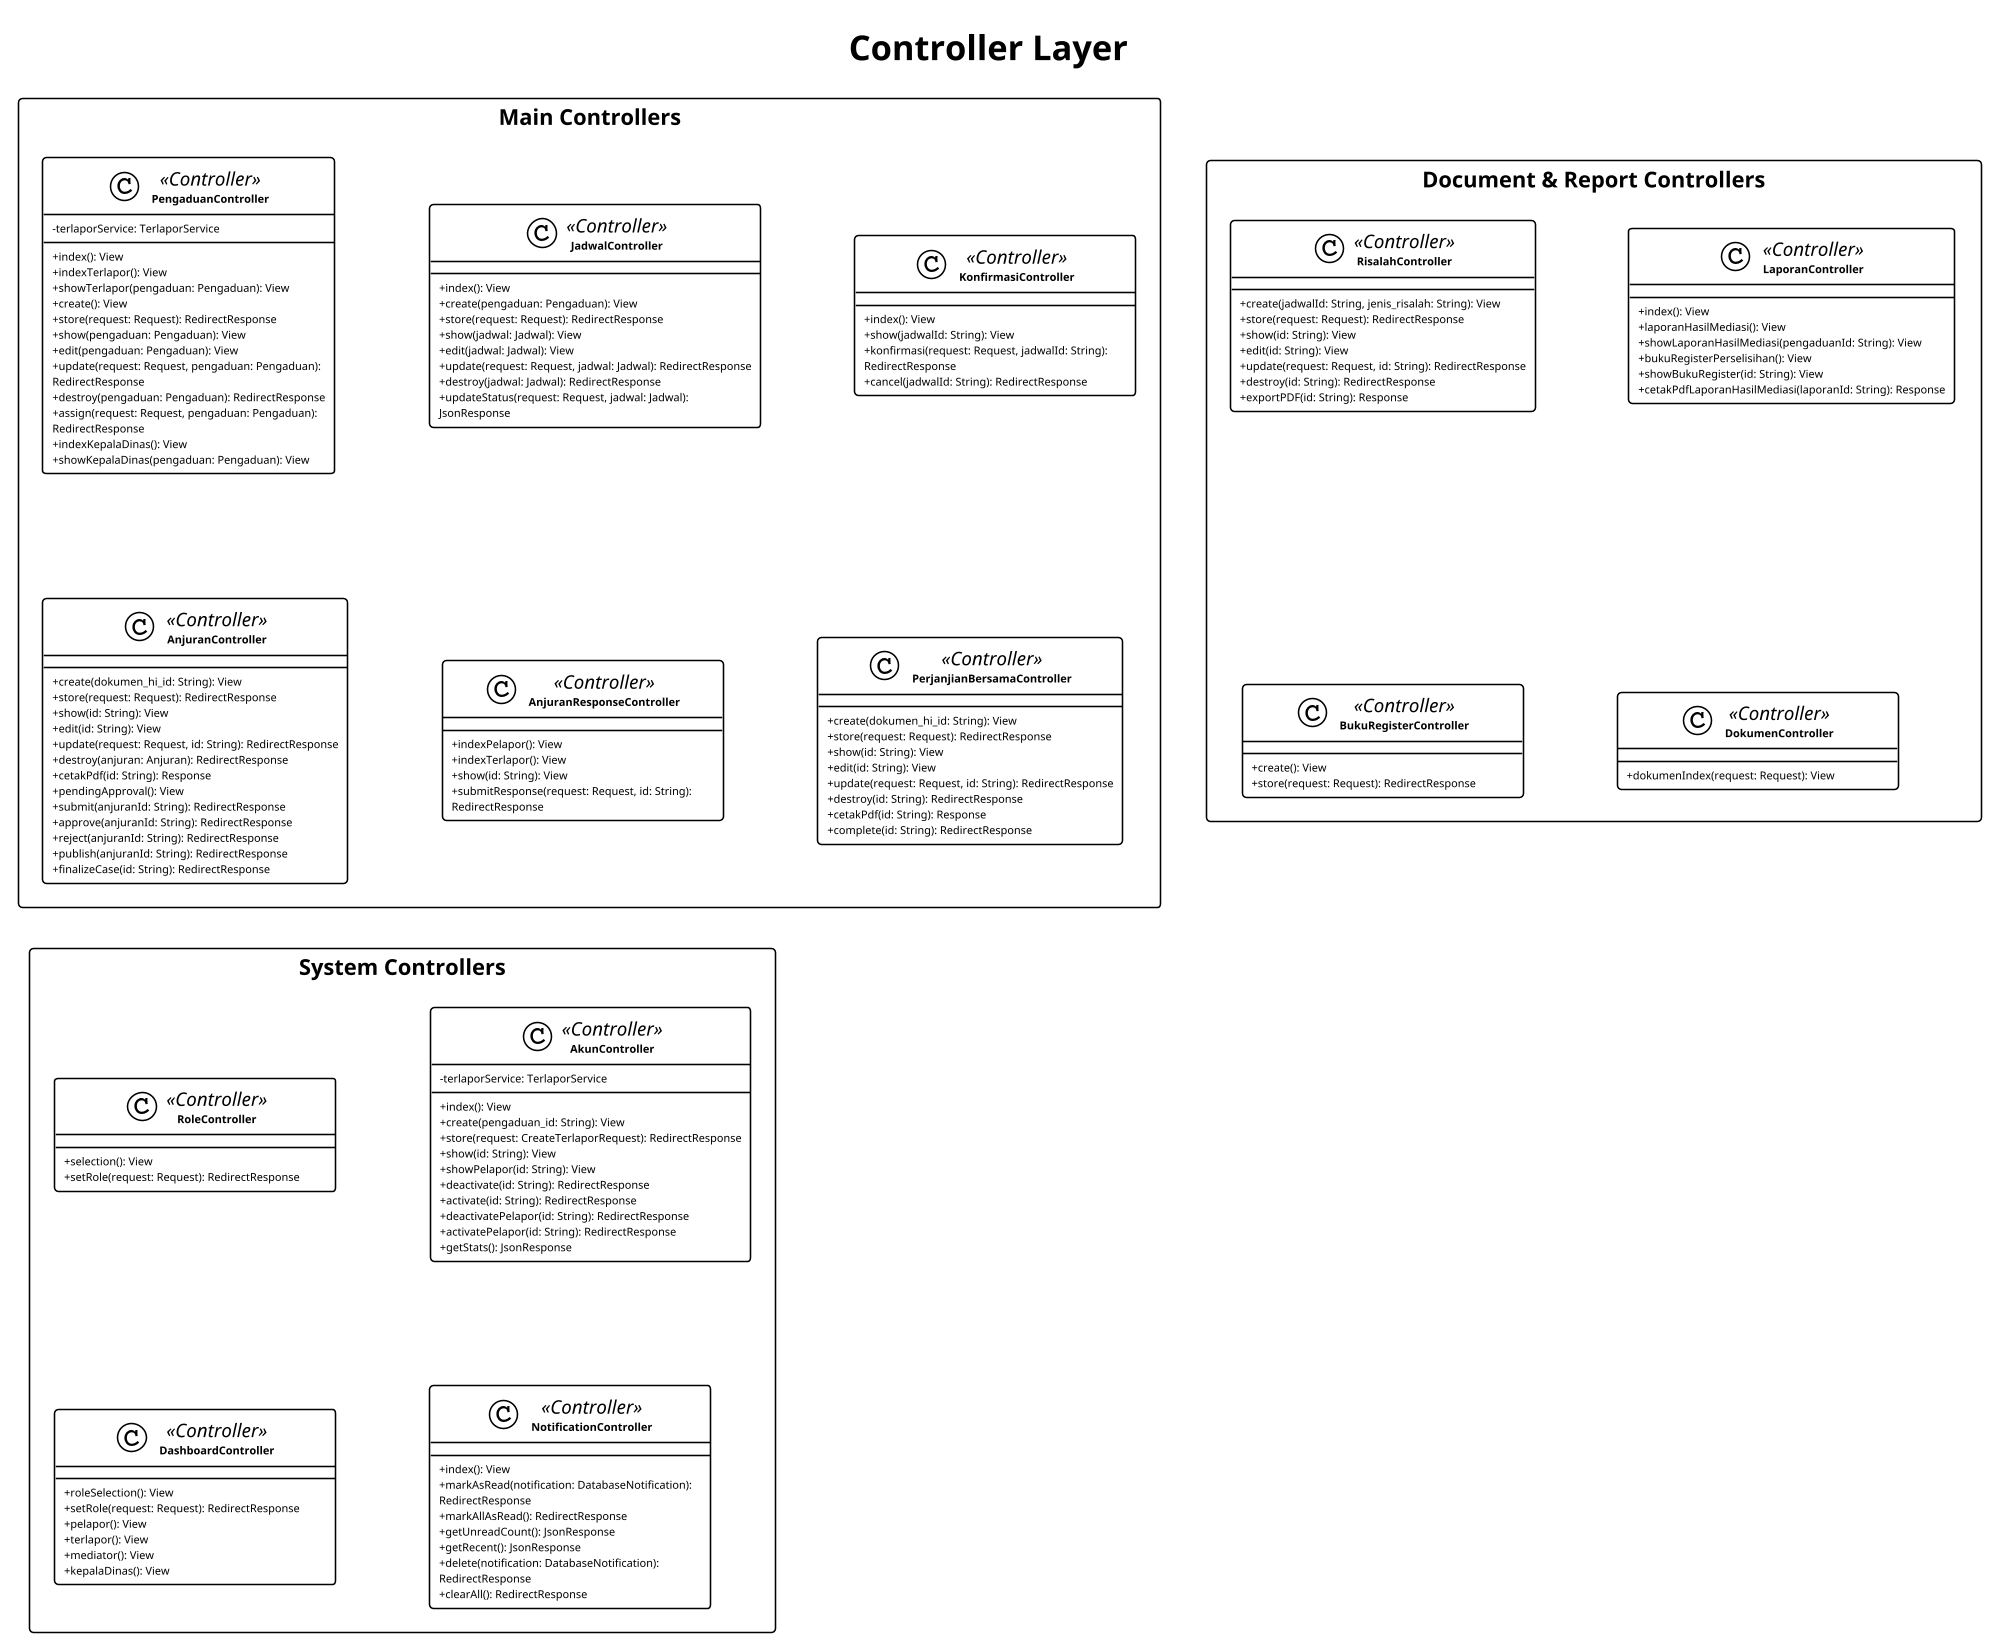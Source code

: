 @startuml SIPPPHI_Controllers

!theme plain
skinparam classAttributeIconSize 0
skinparam classFontStyle bold

' === KONFIGURASI UKURAN CANVAS ===
skinparam dpi 150
skinparam minClassWidth 180
skinparam maxMessageSize 80
skinparam wrapWidth 200
skinparam pageMargin 15
skinparam classFontSize 8
skinparam classAttributeFontSize 7

' === LAYOUT ===
skinparam packageStyle rectangle
skinparam linetype ortho
skinparam nodesep 60
skinparam ranksep 80

title Controller Layer

package "Main Controllers" {
    class PengaduanController <<Controller>> {
        - terlaporService: TerlaporService
        --
        + index(): View
        + indexTerlapor(): View
        + showTerlapor(pengaduan: Pengaduan): View
        + create(): View
        + store(request: Request): RedirectResponse
        + show(pengaduan: Pengaduan): View
        + edit(pengaduan: Pengaduan): View
        + update(request: Request, pengaduan: Pengaduan): RedirectResponse
        + destroy(pengaduan: Pengaduan): RedirectResponse
        + assign(request: Request, pengaduan: Pengaduan): RedirectResponse
        + indexKepalaDinas(): View
        + showKepalaDinas(pengaduan: Pengaduan): View
    }
    
    class JadwalController <<Controller>> {
        + index(): View
        + create(pengaduan: Pengaduan): View
        + store(request: Request): RedirectResponse
        + show(jadwal: Jadwal): View
        + edit(jadwal: Jadwal): View
        + update(request: Request, jadwal: Jadwal): RedirectResponse
        + destroy(jadwal: Jadwal): RedirectResponse
        + updateStatus(request: Request, jadwal: Jadwal): JsonResponse
    }
    
    class KonfirmasiController <<Controller>> {
        + index(): View
        + show(jadwalId: String): View
        + konfirmasi(request: Request, jadwalId: String): RedirectResponse
        + cancel(jadwalId: String): RedirectResponse
    }
    
    class AnjuranController <<Controller>> {
        + create(dokumen_hi_id: String): View
        + store(request: Request): RedirectResponse
        + show(id: String): View
        + edit(id: String): View
        + update(request: Request, id: String): RedirectResponse
        + destroy(anjuran: Anjuran): RedirectResponse
        + cetakPdf(id: String): Response    
        + pendingApproval(): View
        + submit(anjuranId: String): RedirectResponse
        + approve(anjuranId: String): RedirectResponse
        + reject(anjuranId: String): RedirectResponse
        + publish(anjuranId: String): RedirectResponse
        + finalizeCase(id: String): RedirectResponse
    }
    
    class AnjuranResponseController <<Controller>> {
        + indexPelapor(): View
        + indexTerlapor(): View
        + show(id: String): View
        + submitResponse(request: Request, id: String): RedirectResponse
    }
    
    class PerjanjianBersamaController <<Controller>> {
        + create(dokumen_hi_id: String): View
        + store(request: Request): RedirectResponse
        + show(id: String): View
        + edit(id: String): View
        + update(request: Request, id: String): RedirectResponse
        + destroy(id: String): RedirectResponse
        + cetakPdf(id: String): Response
        + complete(id: String): RedirectResponse
    }
}

package "Document & Report Controllers" {
    class RisalahController <<Controller>> {
        + create(jadwalId: String, jenis_risalah: String): View
        + store(request: Request): RedirectResponse
        + show(id: String): View
        + edit(id: String): View
        + update(request: Request, id: String): RedirectResponse
        + destroy(id: String): RedirectResponse
        + exportPDF(id: String): Response
    }
    
    class LaporanController <<Controller>> {
        + index(): View
        + laporanHasilMediasi(): View
        + showLaporanHasilMediasi(pengaduanId: String): View
        + bukuRegisterPerselisihan(): View
        + showBukuRegister(id: String): View
        + cetakPdfLaporanHasilMediasi(laporanId: String): Response
    }
    
    class BukuRegisterController <<Controller>> {
        + create(): View
        + store(request: Request): RedirectResponse
    }
    
    class DokumenController <<Controller>> {
        + dokumenIndex(request: Request): View
    }
}

package "System Controllers" {
    class RoleController <<Controller>> {
        + selection(): View
        + setRole(request: Request): RedirectResponse
    }
    
    class AkunController <<Controller>> {
        - terlaporService: TerlaporService
        --
        + index(): View
        + create(pengaduan_id: String): View
        + store(request: CreateTerlaporRequest): RedirectResponse
        + show(id: String): View
        + showPelapor(id: String): View
        + deactivate(id: String): RedirectResponse
        + activate(id: String): RedirectResponse
        + deactivatePelapor(id: String): RedirectResponse
        + activatePelapor(id: String): RedirectResponse
        + getStats(): JsonResponse
    }
    
    class DashboardController <<Controller>> {
        + roleSelection(): View
        + setRole(request: Request): RedirectResponse
        + pelapor(): View
        + terlapor(): View
        + mediator(): View
        + kepalaDinas(): View
    }
    
    class NotificationController <<Controller>> {
        + index(): View
        + markAsRead(notification: DatabaseNotification): RedirectResponse
        + markAllAsRead(): RedirectResponse
        + getUnreadCount(): JsonResponse
        + getRecent(): JsonResponse
        + delete(notification: DatabaseNotification): RedirectResponse
        + clearAll(): RedirectResponse
    }
}

@enduml 